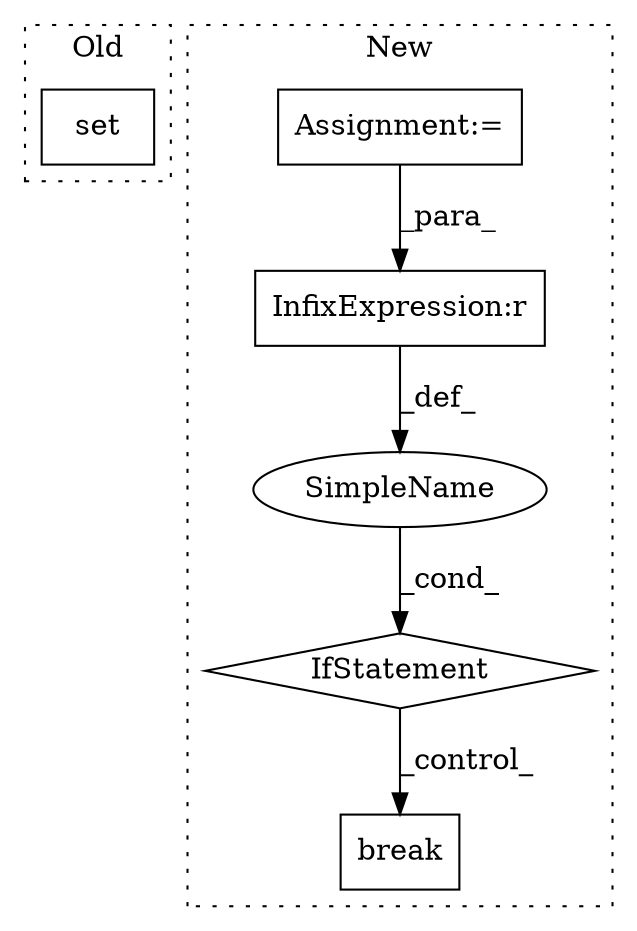 digraph G {
subgraph cluster0 {
1 [label="set" a="32" s="17299,17320" l="4,1" shape="box"];
label = "Old";
style="dotted";
}
subgraph cluster1 {
2 [label="break" a="10" s="16212" l="6" shape="box"];
3 [label="IfStatement" a="25" s="16133,16173" l="4,2" shape="diamond"];
4 [label="SimpleName" a="42" s="" l="" shape="ellipse"];
5 [label="Assignment:=" a="7" s="16055" l="1" shape="box"];
6 [label="InfixExpression:r" a="27" s="16168" l="4" shape="box"];
label = "New";
style="dotted";
}
3 -> 2 [label="_control_"];
4 -> 3 [label="_cond_"];
5 -> 6 [label="_para_"];
6 -> 4 [label="_def_"];
}